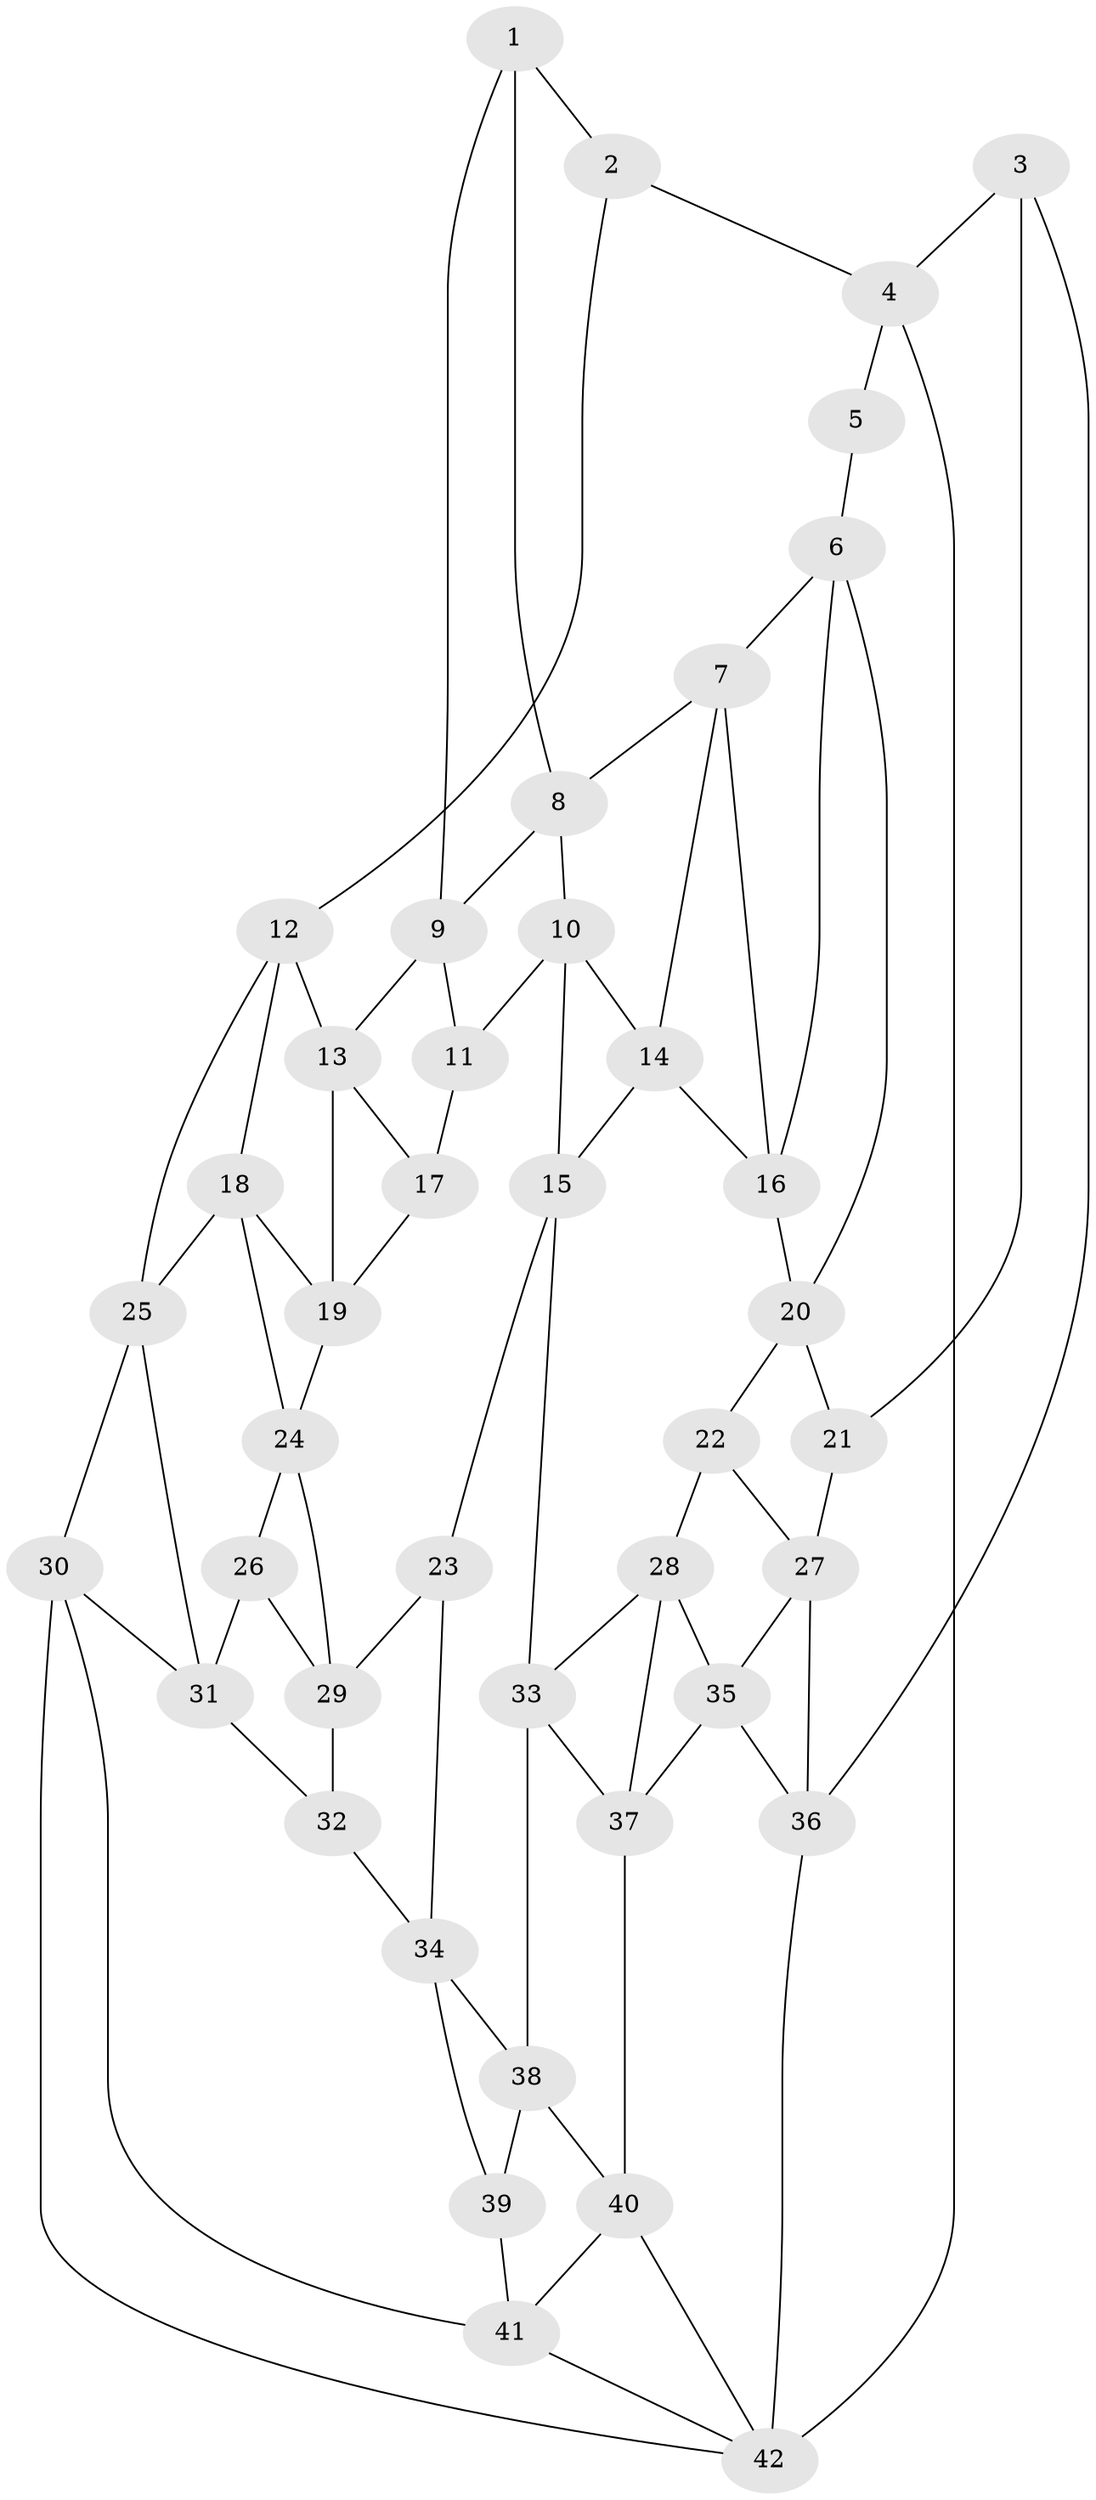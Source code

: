 // original degree distribution, {3: 0.03571428571428571, 4: 0.17857142857142858, 5: 0.6071428571428571, 6: 0.17857142857142858}
// Generated by graph-tools (version 1.1) at 2025/03/03/09/25 03:03:27]
// undirected, 42 vertices, 78 edges
graph export_dot {
graph [start="1"]
  node [color=gray90,style=filled];
  1;
  2;
  3;
  4;
  5;
  6;
  7;
  8;
  9;
  10;
  11;
  12;
  13;
  14;
  15;
  16;
  17;
  18;
  19;
  20;
  21;
  22;
  23;
  24;
  25;
  26;
  27;
  28;
  29;
  30;
  31;
  32;
  33;
  34;
  35;
  36;
  37;
  38;
  39;
  40;
  41;
  42;
  1 -- 2 [weight=1.0];
  1 -- 8 [weight=1.0];
  1 -- 9 [weight=1.0];
  2 -- 4 [weight=1.0];
  2 -- 12 [weight=1.0];
  3 -- 4 [weight=1.0];
  3 -- 21 [weight=1.0];
  3 -- 36 [weight=1.0];
  4 -- 5 [weight=2.0];
  4 -- 42 [weight=2.0];
  5 -- 6 [weight=1.0];
  6 -- 7 [weight=1.0];
  6 -- 16 [weight=1.0];
  6 -- 20 [weight=1.0];
  7 -- 8 [weight=1.0];
  7 -- 14 [weight=1.0];
  7 -- 16 [weight=1.0];
  8 -- 9 [weight=1.0];
  8 -- 10 [weight=1.0];
  9 -- 11 [weight=1.0];
  9 -- 13 [weight=1.0];
  10 -- 11 [weight=1.0];
  10 -- 14 [weight=1.0];
  10 -- 15 [weight=1.0];
  11 -- 17 [weight=2.0];
  12 -- 13 [weight=1.0];
  12 -- 18 [weight=1.0];
  12 -- 25 [weight=1.0];
  13 -- 17 [weight=1.0];
  13 -- 19 [weight=1.0];
  14 -- 15 [weight=1.0];
  14 -- 16 [weight=1.0];
  15 -- 23 [weight=1.0];
  15 -- 33 [weight=1.0];
  16 -- 20 [weight=1.0];
  17 -- 19 [weight=1.0];
  18 -- 19 [weight=1.0];
  18 -- 24 [weight=1.0];
  18 -- 25 [weight=1.0];
  19 -- 24 [weight=1.0];
  20 -- 21 [weight=1.0];
  20 -- 22 [weight=1.0];
  21 -- 27 [weight=1.0];
  22 -- 27 [weight=1.0];
  22 -- 28 [weight=1.0];
  23 -- 29 [weight=1.0];
  23 -- 34 [weight=1.0];
  24 -- 26 [weight=1.0];
  24 -- 29 [weight=1.0];
  25 -- 30 [weight=1.0];
  25 -- 31 [weight=1.0];
  26 -- 29 [weight=1.0];
  26 -- 31 [weight=1.0];
  27 -- 35 [weight=1.0];
  27 -- 36 [weight=1.0];
  28 -- 33 [weight=1.0];
  28 -- 35 [weight=1.0];
  28 -- 37 [weight=1.0];
  29 -- 32 [weight=1.0];
  30 -- 31 [weight=1.0];
  30 -- 41 [weight=1.0];
  30 -- 42 [weight=1.0];
  31 -- 32 [weight=1.0];
  32 -- 34 [weight=1.0];
  33 -- 37 [weight=1.0];
  33 -- 38 [weight=1.0];
  34 -- 38 [weight=1.0];
  34 -- 39 [weight=1.0];
  35 -- 36 [weight=1.0];
  35 -- 37 [weight=1.0];
  36 -- 42 [weight=1.0];
  37 -- 40 [weight=1.0];
  38 -- 39 [weight=1.0];
  38 -- 40 [weight=1.0];
  39 -- 41 [weight=1.0];
  40 -- 41 [weight=1.0];
  40 -- 42 [weight=1.0];
  41 -- 42 [weight=1.0];
}
